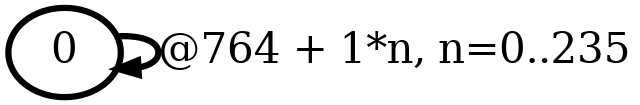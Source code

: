 digraph G {
        node [style=rounded, penwidth=3, fontsize=20, shape=oval];
        "0" -> "0" [label="@764 + 1*n, n=0..235", color=black,arrowsize=1,style=bold,penwidth=3,fontsize=20];
}
